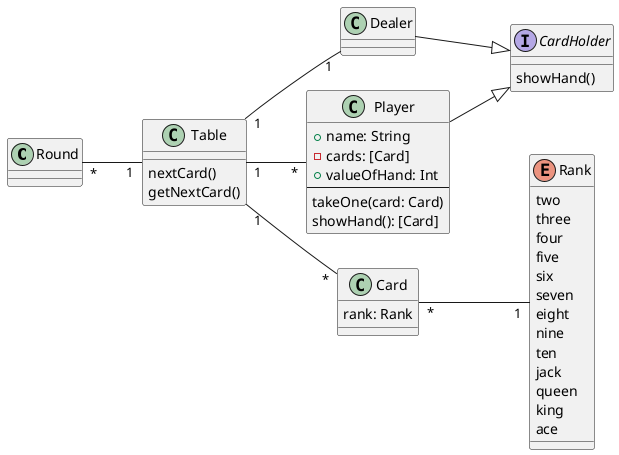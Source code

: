 @startuml

left to right direction

class Round

class Table {
    nextCard()
    getNextCard()
}

class Dealer {
}

class Player {
    + name: String
    - cards: [Card]
    + valueOfHand: Int
    --
    takeOne(card: Card)
    showHand(): [Card]
}

class Card {
    rank: Rank
}

enum Rank {
    two
    three
    four
    five
    six
    seven
    eight
    nine
    ten
    jack
    queen
    king
    ace
}

interface CardHolder {
    showHand()
}

Round "*"--"1" Table
Table "1"--"1" Dealer

Table "1"--"*" Player
Table "1"--"*" Card

Player --|> CardHolder
Dealer --|> CardHolder

Card "*"--"1" Rank


@enduml